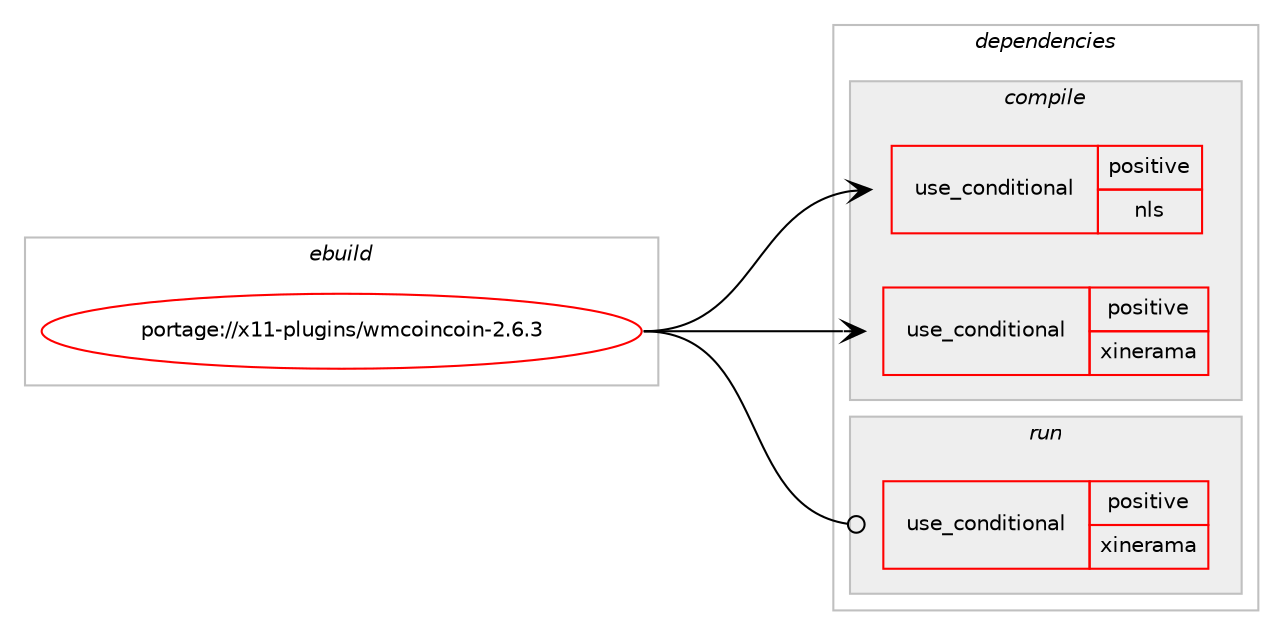 digraph prolog {

# *************
# Graph options
# *************

newrank=true;
concentrate=true;
compound=true;
graph [rankdir=LR,fontname=Helvetica,fontsize=10,ranksep=1.5];#, ranksep=2.5, nodesep=0.2];
edge  [arrowhead=vee];
node  [fontname=Helvetica,fontsize=10];

# **********
# The ebuild
# **********

subgraph cluster_leftcol {
color=gray;
rank=same;
label=<<i>ebuild</i>>;
id [label="portage://x11-plugins/wmcoincoin-2.6.3", color=red, width=4, href="../x11-plugins/wmcoincoin-2.6.3.svg"];
}

# ****************
# The dependencies
# ****************

subgraph cluster_midcol {
color=gray;
label=<<i>dependencies</i>>;
subgraph cluster_compile {
fillcolor="#eeeeee";
style=filled;
label=<<i>compile</i>>;
subgraph cond560 {
dependency998 [label=<<TABLE BORDER="0" CELLBORDER="1" CELLSPACING="0" CELLPADDING="4"><TR><TD ROWSPAN="3" CELLPADDING="10">use_conditional</TD></TR><TR><TD>positive</TD></TR><TR><TD>nls</TD></TR></TABLE>>, shape=none, color=red];
# *** BEGIN UNKNOWN DEPENDENCY TYPE (TODO) ***
# dependency998 -> package_dependency(portage://x11-plugins/wmcoincoin-2.6.3,install,no,sys-devel,gettext,none,[,,],[],[])
# *** END UNKNOWN DEPENDENCY TYPE (TODO) ***

}
id:e -> dependency998:w [weight=20,style="solid",arrowhead="vee"];
subgraph cond561 {
dependency999 [label=<<TABLE BORDER="0" CELLBORDER="1" CELLSPACING="0" CELLPADDING="4"><TR><TD ROWSPAN="3" CELLPADDING="10">use_conditional</TD></TR><TR><TD>positive</TD></TR><TR><TD>xinerama</TD></TR></TABLE>>, shape=none, color=red];
# *** BEGIN UNKNOWN DEPENDENCY TYPE (TODO) ***
# dependency999 -> package_dependency(portage://x11-plugins/wmcoincoin-2.6.3,install,no,x11-libs,libXinerama,none,[,,],[],[])
# *** END UNKNOWN DEPENDENCY TYPE (TODO) ***

}
id:e -> dependency999:w [weight=20,style="solid",arrowhead="vee"];
# *** BEGIN UNKNOWN DEPENDENCY TYPE (TODO) ***
# id -> package_dependency(portage://x11-plugins/wmcoincoin-2.6.3,install,no,media-libs,imlib2,none,[,,],[],[use(enable(X),none)])
# *** END UNKNOWN DEPENDENCY TYPE (TODO) ***

# *** BEGIN UNKNOWN DEPENDENCY TYPE (TODO) ***
# id -> package_dependency(portage://x11-plugins/wmcoincoin-2.6.3,install,no,virtual,pkgconfig,none,[,,],[],[])
# *** END UNKNOWN DEPENDENCY TYPE (TODO) ***

# *** BEGIN UNKNOWN DEPENDENCY TYPE (TODO) ***
# id -> package_dependency(portage://x11-plugins/wmcoincoin-2.6.3,install,no,x11-base,xorg-proto,none,[,,],[],[])
# *** END UNKNOWN DEPENDENCY TYPE (TODO) ***

# *** BEGIN UNKNOWN DEPENDENCY TYPE (TODO) ***
# id -> package_dependency(portage://x11-plugins/wmcoincoin-2.6.3,install,no,x11-libs,gtk+,none,[,,],[slot(2)],[])
# *** END UNKNOWN DEPENDENCY TYPE (TODO) ***

# *** BEGIN UNKNOWN DEPENDENCY TYPE (TODO) ***
# id -> package_dependency(portage://x11-plugins/wmcoincoin-2.6.3,install,no,x11-libs,libX11,none,[,,],[],[])
# *** END UNKNOWN DEPENDENCY TYPE (TODO) ***

# *** BEGIN UNKNOWN DEPENDENCY TYPE (TODO) ***
# id -> package_dependency(portage://x11-plugins/wmcoincoin-2.6.3,install,no,x11-libs,libXext,none,[,,],[],[])
# *** END UNKNOWN DEPENDENCY TYPE (TODO) ***

# *** BEGIN UNKNOWN DEPENDENCY TYPE (TODO) ***
# id -> package_dependency(portage://x11-plugins/wmcoincoin-2.6.3,install,no,x11-libs,libXft,none,[,,],[],[])
# *** END UNKNOWN DEPENDENCY TYPE (TODO) ***

# *** BEGIN UNKNOWN DEPENDENCY TYPE (TODO) ***
# id -> package_dependency(portage://x11-plugins/wmcoincoin-2.6.3,install,no,x11-libs,libXmu,none,[,,],[],[])
# *** END UNKNOWN DEPENDENCY TYPE (TODO) ***

# *** BEGIN UNKNOWN DEPENDENCY TYPE (TODO) ***
# id -> package_dependency(portage://x11-plugins/wmcoincoin-2.6.3,install,no,x11-libs,libXpm,none,[,,],[],[])
# *** END UNKNOWN DEPENDENCY TYPE (TODO) ***

# *** BEGIN UNKNOWN DEPENDENCY TYPE (TODO) ***
# id -> package_dependency(portage://x11-plugins/wmcoincoin-2.6.3,install,no,x11-libs,libXt,none,[,,],[],[])
# *** END UNKNOWN DEPENDENCY TYPE (TODO) ***

}
subgraph cluster_compileandrun {
fillcolor="#eeeeee";
style=filled;
label=<<i>compile and run</i>>;
}
subgraph cluster_run {
fillcolor="#eeeeee";
style=filled;
label=<<i>run</i>>;
subgraph cond562 {
dependency1000 [label=<<TABLE BORDER="0" CELLBORDER="1" CELLSPACING="0" CELLPADDING="4"><TR><TD ROWSPAN="3" CELLPADDING="10">use_conditional</TD></TR><TR><TD>positive</TD></TR><TR><TD>xinerama</TD></TR></TABLE>>, shape=none, color=red];
# *** BEGIN UNKNOWN DEPENDENCY TYPE (TODO) ***
# dependency1000 -> package_dependency(portage://x11-plugins/wmcoincoin-2.6.3,run,no,x11-libs,libXinerama,none,[,,],[],[])
# *** END UNKNOWN DEPENDENCY TYPE (TODO) ***

}
id:e -> dependency1000:w [weight=20,style="solid",arrowhead="odot"];
# *** BEGIN UNKNOWN DEPENDENCY TYPE (TODO) ***
# id -> package_dependency(portage://x11-plugins/wmcoincoin-2.6.3,run,no,media-libs,imlib2,none,[,,],[],[use(enable(X),none)])
# *** END UNKNOWN DEPENDENCY TYPE (TODO) ***

# *** BEGIN UNKNOWN DEPENDENCY TYPE (TODO) ***
# id -> package_dependency(portage://x11-plugins/wmcoincoin-2.6.3,run,no,x11-libs,gtk+,none,[,,],[slot(2)],[])
# *** END UNKNOWN DEPENDENCY TYPE (TODO) ***

# *** BEGIN UNKNOWN DEPENDENCY TYPE (TODO) ***
# id -> package_dependency(portage://x11-plugins/wmcoincoin-2.6.3,run,no,x11-libs,libX11,none,[,,],[],[])
# *** END UNKNOWN DEPENDENCY TYPE (TODO) ***

# *** BEGIN UNKNOWN DEPENDENCY TYPE (TODO) ***
# id -> package_dependency(portage://x11-plugins/wmcoincoin-2.6.3,run,no,x11-libs,libXext,none,[,,],[],[])
# *** END UNKNOWN DEPENDENCY TYPE (TODO) ***

# *** BEGIN UNKNOWN DEPENDENCY TYPE (TODO) ***
# id -> package_dependency(portage://x11-plugins/wmcoincoin-2.6.3,run,no,x11-libs,libXft,none,[,,],[],[])
# *** END UNKNOWN DEPENDENCY TYPE (TODO) ***

# *** BEGIN UNKNOWN DEPENDENCY TYPE (TODO) ***
# id -> package_dependency(portage://x11-plugins/wmcoincoin-2.6.3,run,no,x11-libs,libXmu,none,[,,],[],[])
# *** END UNKNOWN DEPENDENCY TYPE (TODO) ***

# *** BEGIN UNKNOWN DEPENDENCY TYPE (TODO) ***
# id -> package_dependency(portage://x11-plugins/wmcoincoin-2.6.3,run,no,x11-libs,libXpm,none,[,,],[],[])
# *** END UNKNOWN DEPENDENCY TYPE (TODO) ***

}
}

# **************
# The candidates
# **************

subgraph cluster_choices {
rank=same;
color=gray;
label=<<i>candidates</i>>;

}

}
